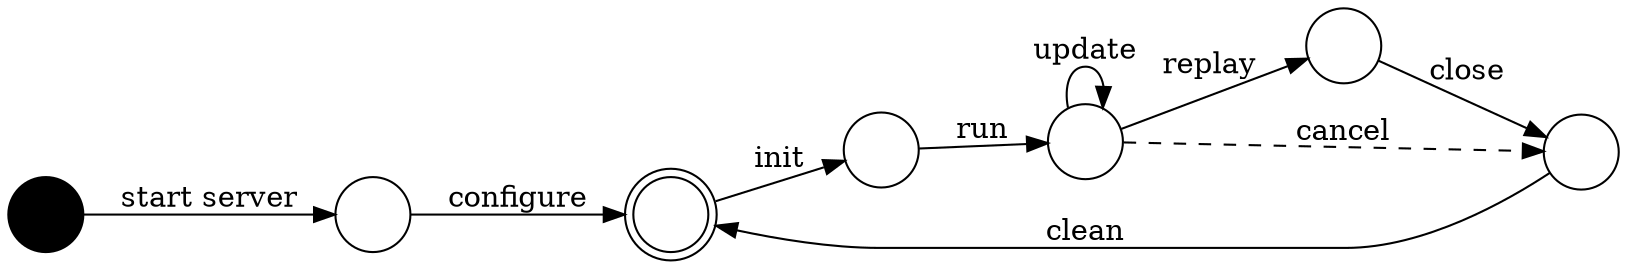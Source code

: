 digraph {
    graph [rankdir="LR"]
    node [shape=circle]

    created [label="",fillcolor=black,style=filled]
    configured [label=""]
    emptyStore [label="",shape=doublecircle]
    ready [label=""]
    running [label=""]
    replaying [label=""]
    dirtyStore [label=""]

    created -> configured [label="start server"]
    configured -> emptyStore [label="configure"]
    emptyStore -> ready [label="init"]
    ready -> running [label="run"]
    running -> running [label="update"]
    running -> replaying [label="replay"]
    replaying -> dirtyStore [label="close"]
    running -> dirtyStore [label="cancel",style=dashed]
    dirtyStore -> emptyStore [label="clean"]
}
